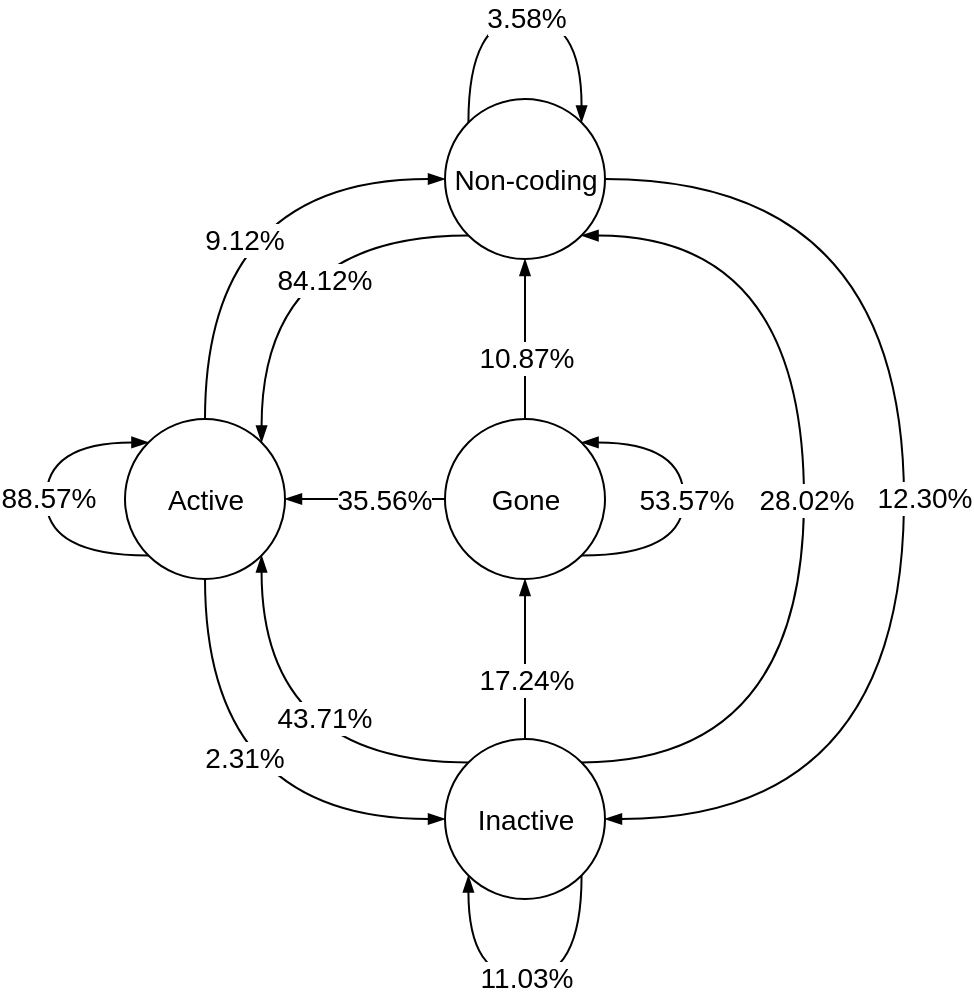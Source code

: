 <mxfile version="11.0.5" type="device"><diagram id="9UBkWEJo5CrtoVMXHFSm" name="Pagina-1"><mxGraphModel dx="865" dy="528" grid="1" gridSize="10" guides="1" tooltips="1" connect="1" arrows="1" fold="1" page="1" pageScale="1" pageWidth="827" pageHeight="1169" math="0" shadow="0"><root><mxCell id="0"/><mxCell id="1" parent="0"/><mxCell id="Ih3rcroOnMGSitw1VyhI-1" style="edgeStyle=orthogonalEdgeStyle;rounded=0;orthogonalLoop=1;jettySize=auto;html=1;exitX=0.5;exitY=0;exitDx=0;exitDy=0;entryX=0;entryY=0.5;entryDx=0;entryDy=0;endArrow=blockThin;endFill=1;curved=1;fontSize=14;" parent="1" source="Ih3rcroOnMGSitw1VyhI-5" target="Ih3rcroOnMGSitw1VyhI-10" edge="1"><mxGeometry relative="1" as="geometry"/></mxCell><mxCell id="Ih3rcroOnMGSitw1VyhI-2" value="9.12%" style="text;html=1;resizable=0;points=[];align=center;verticalAlign=middle;labelBackgroundColor=#ffffff;fontSize=14;" parent="Ih3rcroOnMGSitw1VyhI-1" vertex="1" connectable="0"><mxGeometry x="-0.156" y="-25" relative="1" as="geometry"><mxPoint x="-5.5" y="11.5" as="offset"/></mxGeometry></mxCell><mxCell id="Ih3rcroOnMGSitw1VyhI-3" style="edgeStyle=orthogonalEdgeStyle;curved=1;rounded=0;orthogonalLoop=1;jettySize=auto;html=1;exitX=0.5;exitY=1;exitDx=0;exitDy=0;entryX=0;entryY=0.5;entryDx=0;entryDy=0;endArrow=blockThin;endFill=1;fontSize=14;" parent="1" source="Ih3rcroOnMGSitw1VyhI-5" target="Ih3rcroOnMGSitw1VyhI-22" edge="1"><mxGeometry relative="1" as="geometry"><Array as="points"><mxPoint x="201" y="561"/></Array></mxGeometry></mxCell><mxCell id="Ih3rcroOnMGSitw1VyhI-4" value="2.31%" style="text;html=1;resizable=0;points=[];align=center;verticalAlign=middle;labelBackgroundColor=#ffffff;fontSize=14;" parent="Ih3rcroOnMGSitw1VyhI-3" vertex="1" connectable="0"><mxGeometry x="-0.21" y="-16" relative="1" as="geometry"><mxPoint x="35.5" y="-5.5" as="offset"/></mxGeometry></mxCell><mxCell id="Ih3rcroOnMGSitw1VyhI-5" value="Active" style="ellipse;whiteSpace=wrap;html=1;fontSize=14;" parent="1" vertex="1"><mxGeometry x="160.5" y="360.5" width="80" height="80" as="geometry"/></mxCell><mxCell id="Ih3rcroOnMGSitw1VyhI-6" style="edgeStyle=orthogonalEdgeStyle;curved=1;rounded=0;orthogonalLoop=1;jettySize=auto;html=1;exitX=0;exitY=1;exitDx=0;exitDy=0;entryX=1;entryY=0;entryDx=0;entryDy=0;endArrow=blockThin;endFill=1;fontSize=14;" parent="1" source="Ih3rcroOnMGSitw1VyhI-10" target="Ih3rcroOnMGSitw1VyhI-5" edge="1"><mxGeometry relative="1" as="geometry"><Array as="points"><mxPoint x="229" y="269"/></Array></mxGeometry></mxCell><mxCell id="Ih3rcroOnMGSitw1VyhI-7" value="84.12%" style="text;html=1;resizable=0;points=[];align=center;verticalAlign=middle;labelBackgroundColor=#ffffff;fontSize=14;" parent="Ih3rcroOnMGSitw1VyhI-6" vertex="1" connectable="0"><mxGeometry x="-0.237" y="-12" relative="1" as="geometry"><mxPoint x="7" y="33.5" as="offset"/></mxGeometry></mxCell><mxCell id="Ih3rcroOnMGSitw1VyhI-8" style="edgeStyle=orthogonalEdgeStyle;curved=1;rounded=0;orthogonalLoop=1;jettySize=auto;html=1;exitX=1;exitY=0.5;exitDx=0;exitDy=0;entryX=1;entryY=0.5;entryDx=0;entryDy=0;endArrow=blockThin;endFill=1;fontSize=14;" parent="1" source="Ih3rcroOnMGSitw1VyhI-10" target="Ih3rcroOnMGSitw1VyhI-22" edge="1"><mxGeometry relative="1" as="geometry"><Array as="points"><mxPoint x="550" y="241"/><mxPoint x="550" y="561"/></Array></mxGeometry></mxCell><mxCell id="Ih3rcroOnMGSitw1VyhI-9" value="12.30%" style="text;html=1;resizable=0;points=[];align=center;verticalAlign=middle;labelBackgroundColor=#ffffff;fontSize=14;" parent="Ih3rcroOnMGSitw1VyhI-8" vertex="1" connectable="0"><mxGeometry x="-0.147" y="-5" relative="1" as="geometry"><mxPoint x="15" y="44.5" as="offset"/></mxGeometry></mxCell><mxCell id="Ih3rcroOnMGSitw1VyhI-10" value="Non-coding" style="ellipse;whiteSpace=wrap;html=1;fontSize=14;" parent="1" vertex="1"><mxGeometry x="320.5" y="200.5" width="80" height="80" as="geometry"/></mxCell><mxCell id="Ih3rcroOnMGSitw1VyhI-11" style="edgeStyle=orthogonalEdgeStyle;curved=1;rounded=0;orthogonalLoop=1;jettySize=auto;html=1;exitX=0.5;exitY=0;exitDx=0;exitDy=0;entryX=0.5;entryY=1;entryDx=0;entryDy=0;endArrow=blockThin;endFill=1;fontSize=14;" parent="1" source="Ih3rcroOnMGSitw1VyhI-15" target="Ih3rcroOnMGSitw1VyhI-10" edge="1"><mxGeometry relative="1" as="geometry"><Array as="points"><mxPoint x="361" y="300"/><mxPoint x="361" y="300"/></Array></mxGeometry></mxCell><mxCell id="Ih3rcroOnMGSitw1VyhI-12" value="10.87%" style="text;html=1;resizable=0;points=[];align=center;verticalAlign=middle;labelBackgroundColor=#ffffff;fontSize=14;" parent="Ih3rcroOnMGSitw1VyhI-11" vertex="1" connectable="0"><mxGeometry x="-0.24" y="24" relative="1" as="geometry"><mxPoint x="24" y="-0.5" as="offset"/></mxGeometry></mxCell><mxCell id="Ih3rcroOnMGSitw1VyhI-13" style="edgeStyle=orthogonalEdgeStyle;curved=1;rounded=0;orthogonalLoop=1;jettySize=auto;html=1;endArrow=blockThin;endFill=1;entryX=1;entryY=0.5;entryDx=0;entryDy=0;exitX=0;exitY=0.5;exitDx=0;exitDy=0;fontSize=14;" parent="1" source="Ih3rcroOnMGSitw1VyhI-15" target="Ih3rcroOnMGSitw1VyhI-5" edge="1"><mxGeometry relative="1" as="geometry"><mxPoint x="320" y="450" as="sourcePoint"/><mxPoint x="230" y="429" as="targetPoint"/><Array as="points"><mxPoint x="321" y="400"/><mxPoint x="280" y="400"/><mxPoint x="280" y="401"/></Array></mxGeometry></mxCell><mxCell id="Ih3rcroOnMGSitw1VyhI-14" value="35.56%" style="text;html=1;resizable=0;points=[];align=center;verticalAlign=middle;labelBackgroundColor=#ffffff;fontSize=14;" parent="Ih3rcroOnMGSitw1VyhI-13" vertex="1" connectable="0"><mxGeometry x="0.125" y="-2" relative="1" as="geometry"><mxPoint x="14.5" y="2" as="offset"/></mxGeometry></mxCell><mxCell id="Ih3rcroOnMGSitw1VyhI-15" value="Gone" style="ellipse;whiteSpace=wrap;html=1;fontSize=14;" parent="1" vertex="1"><mxGeometry x="320.5" y="360.5" width="80" height="80" as="geometry"/></mxCell><mxCell id="Ih3rcroOnMGSitw1VyhI-16" style="edgeStyle=orthogonalEdgeStyle;curved=1;rounded=0;orthogonalLoop=1;jettySize=auto;html=1;entryX=1;entryY=1;entryDx=0;entryDy=0;endArrow=blockThin;endFill=1;exitX=0;exitY=0;exitDx=0;exitDy=0;fontSize=14;" parent="1" source="Ih3rcroOnMGSitw1VyhI-22" target="Ih3rcroOnMGSitw1VyhI-5" edge="1"><mxGeometry relative="1" as="geometry"><mxPoint x="400.5" y="520.5" as="sourcePoint"/></mxGeometry></mxCell><mxCell id="Ih3rcroOnMGSitw1VyhI-17" value="43.71%" style="text;html=1;resizable=0;points=[];align=center;verticalAlign=middle;labelBackgroundColor=#ffffff;fontSize=14;" parent="Ih3rcroOnMGSitw1VyhI-16" vertex="1" connectable="0"><mxGeometry x="-0.24" y="-22" relative="1" as="geometry"><mxPoint x="6" as="offset"/></mxGeometry></mxCell><mxCell id="Ih3rcroOnMGSitw1VyhI-18" style="edgeStyle=orthogonalEdgeStyle;curved=1;rounded=0;orthogonalLoop=1;jettySize=auto;html=1;entryX=0.5;entryY=1;entryDx=0;entryDy=0;endArrow=blockThin;endFill=1;exitX=0.5;exitY=0;exitDx=0;exitDy=0;fontSize=14;" parent="1" source="Ih3rcroOnMGSitw1VyhI-22" target="Ih3rcroOnMGSitw1VyhI-15" edge="1"><mxGeometry relative="1" as="geometry"><mxPoint x="400" y="500" as="sourcePoint"/><Array as="points"/></mxGeometry></mxCell><mxCell id="Ih3rcroOnMGSitw1VyhI-19" value="17.24%" style="text;html=1;resizable=0;points=[];align=center;verticalAlign=middle;labelBackgroundColor=#ffffff;fontSize=14;" parent="Ih3rcroOnMGSitw1VyhI-18" vertex="1" connectable="0"><mxGeometry x="-0.271" y="19" relative="1" as="geometry"><mxPoint x="19" y="-1" as="offset"/></mxGeometry></mxCell><mxCell id="Ih3rcroOnMGSitw1VyhI-20" style="edgeStyle=orthogonalEdgeStyle;curved=1;rounded=0;orthogonalLoop=1;jettySize=auto;html=1;exitX=1;exitY=0;exitDx=0;exitDy=0;entryX=1;entryY=1;entryDx=0;entryDy=0;endArrow=blockThin;endFill=1;fontSize=14;" parent="1" source="Ih3rcroOnMGSitw1VyhI-22" target="Ih3rcroOnMGSitw1VyhI-10" edge="1"><mxGeometry relative="1" as="geometry"><Array as="points"><mxPoint x="500" y="532"/><mxPoint x="500" y="269"/></Array></mxGeometry></mxCell><mxCell id="Ih3rcroOnMGSitw1VyhI-21" value="28.02%" style="text;html=1;resizable=0;points=[];align=center;verticalAlign=middle;labelBackgroundColor=#ffffff;direction=south;fontSize=14;" parent="Ih3rcroOnMGSitw1VyhI-20" vertex="1" connectable="0"><mxGeometry y="-25" relative="1" as="geometry"><mxPoint x="-24.5" as="offset"/></mxGeometry></mxCell><mxCell id="Ih3rcroOnMGSitw1VyhI-22" value="Inactive" style="ellipse;whiteSpace=wrap;html=1;fontSize=14;" parent="1" vertex="1"><mxGeometry x="320.5" y="520.5" width="80" height="80" as="geometry"/></mxCell><mxCell id="Ih3rcroOnMGSitw1VyhI-23" style="edgeStyle=orthogonalEdgeStyle;curved=1;rounded=0;orthogonalLoop=1;jettySize=auto;html=1;exitX=0;exitY=1;exitDx=0;exitDy=0;endArrow=blockThin;endFill=1;entryX=0;entryY=0;entryDx=0;entryDy=0;fontSize=14;" parent="1" source="Ih3rcroOnMGSitw1VyhI-5" target="Ih3rcroOnMGSitw1VyhI-5" edge="1"><mxGeometry relative="1" as="geometry"><Array as="points"><mxPoint x="121" y="429"/><mxPoint x="121" y="372"/></Array><mxPoint x="150" y="270" as="targetPoint"/></mxGeometry></mxCell><mxCell id="Ih3rcroOnMGSitw1VyhI-24" value="88.57%" style="text;html=1;resizable=0;points=[];align=center;verticalAlign=middle;labelBackgroundColor=#ffffff;fontSize=14;" parent="Ih3rcroOnMGSitw1VyhI-23" vertex="1" connectable="0"><mxGeometry x="0.198" y="-2" relative="1" as="geometry"><mxPoint x="-1.5" y="15.5" as="offset"/></mxGeometry></mxCell><mxCell id="Ih3rcroOnMGSitw1VyhI-25" style="edgeStyle=orthogonalEdgeStyle;curved=1;rounded=0;orthogonalLoop=1;jettySize=auto;html=1;exitX=1;exitY=1;exitDx=0;exitDy=0;entryX=0;entryY=1;entryDx=0;entryDy=0;endArrow=blockThin;endFill=1;fontSize=14;" parent="1" source="Ih3rcroOnMGSitw1VyhI-22" target="Ih3rcroOnMGSitw1VyhI-22" edge="1"><mxGeometry relative="1" as="geometry"><Array as="points"><mxPoint x="389" y="640"/><mxPoint x="332" y="640"/></Array></mxGeometry></mxCell><mxCell id="Ih3rcroOnMGSitw1VyhI-26" value="11.03%" style="text;html=1;resizable=0;points=[];align=center;verticalAlign=middle;labelBackgroundColor=#ffffff;fontSize=14;" parent="Ih3rcroOnMGSitw1VyhI-25" vertex="1" connectable="0"><mxGeometry x="-0.365" y="-16" relative="1" as="geometry"><mxPoint x="-12.5" y="0.5" as="offset"/></mxGeometry></mxCell><mxCell id="Ih3rcroOnMGSitw1VyhI-27" style="edgeStyle=orthogonalEdgeStyle;curved=1;rounded=0;orthogonalLoop=1;jettySize=auto;html=1;exitX=1;exitY=1;exitDx=0;exitDy=0;entryX=1;entryY=0;entryDx=0;entryDy=0;endArrow=blockThin;endFill=1;fontSize=14;" parent="1" source="Ih3rcroOnMGSitw1VyhI-15" target="Ih3rcroOnMGSitw1VyhI-15" edge="1"><mxGeometry relative="1" as="geometry"><mxPoint x="526.5" y="388.5" as="sourcePoint"/><mxPoint x="470.5" y="388.5" as="targetPoint"/><Array as="points"><mxPoint x="440" y="429"/><mxPoint x="440" y="372"/></Array></mxGeometry></mxCell><mxCell id="Ih3rcroOnMGSitw1VyhI-28" value="53.57%" style="text;html=1;resizable=0;points=[];align=center;verticalAlign=middle;labelBackgroundColor=#ffffff;fontSize=14;" parent="Ih3rcroOnMGSitw1VyhI-27" vertex="1" connectable="0"><mxGeometry x="0.104" y="-1" relative="1" as="geometry"><mxPoint x="-0.5" y="8.5" as="offset"/></mxGeometry></mxCell><mxCell id="Ih3rcroOnMGSitw1VyhI-29" style="edgeStyle=orthogonalEdgeStyle;curved=1;rounded=0;orthogonalLoop=1;jettySize=auto;html=1;exitX=0;exitY=0;exitDx=0;exitDy=0;entryX=1;entryY=0;entryDx=0;entryDy=0;endArrow=blockThin;endFill=1;fontSize=14;" parent="1" source="Ih3rcroOnMGSitw1VyhI-10" target="Ih3rcroOnMGSitw1VyhI-10" edge="1"><mxGeometry relative="1" as="geometry"><Array as="points"><mxPoint x="332" y="160"/><mxPoint x="389" y="160"/></Array></mxGeometry></mxCell><mxCell id="Ih3rcroOnMGSitw1VyhI-30" value="3.58%" style="text;html=1;resizable=0;points=[];align=center;verticalAlign=middle;labelBackgroundColor=#ffffff;fontSize=14;" parent="Ih3rcroOnMGSitw1VyhI-29" vertex="1" connectable="0"><mxGeometry x="0.177" y="-2" relative="1" as="geometry"><mxPoint x="-14" y="-2.5" as="offset"/></mxGeometry></mxCell></root></mxGraphModel></diagram></mxfile>